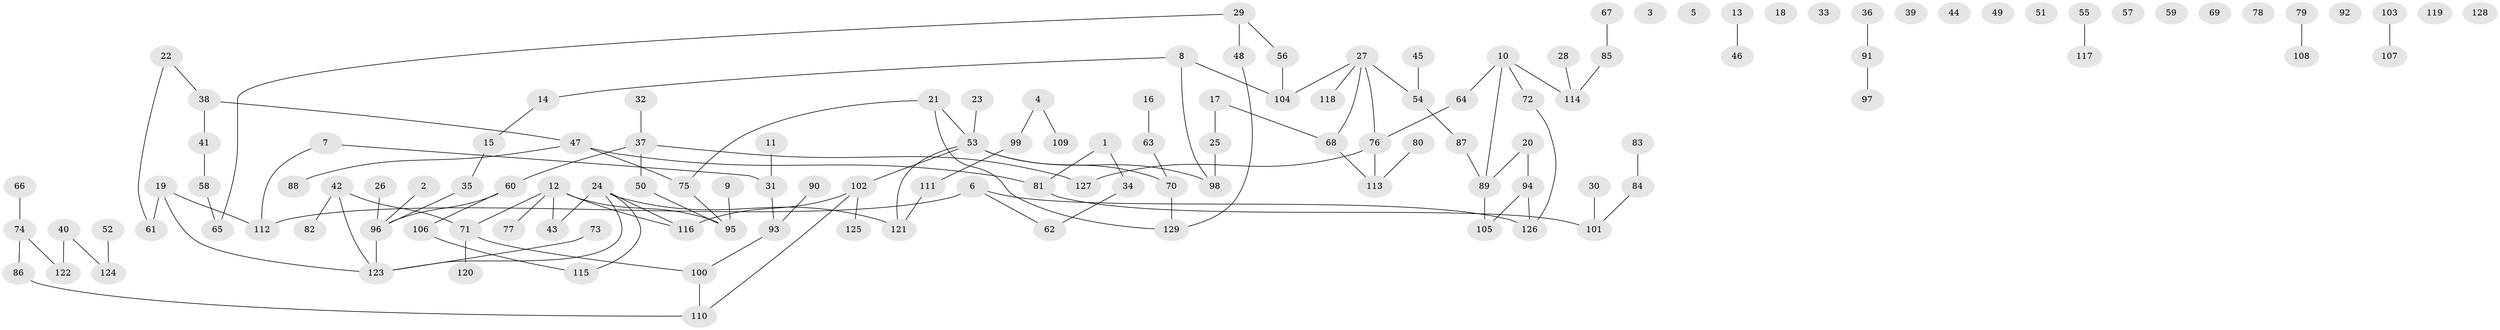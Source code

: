 // Generated by graph-tools (version 1.1) at 2025/33/03/09/25 02:33:24]
// undirected, 129 vertices, 129 edges
graph export_dot {
graph [start="1"]
  node [color=gray90,style=filled];
  1;
  2;
  3;
  4;
  5;
  6;
  7;
  8;
  9;
  10;
  11;
  12;
  13;
  14;
  15;
  16;
  17;
  18;
  19;
  20;
  21;
  22;
  23;
  24;
  25;
  26;
  27;
  28;
  29;
  30;
  31;
  32;
  33;
  34;
  35;
  36;
  37;
  38;
  39;
  40;
  41;
  42;
  43;
  44;
  45;
  46;
  47;
  48;
  49;
  50;
  51;
  52;
  53;
  54;
  55;
  56;
  57;
  58;
  59;
  60;
  61;
  62;
  63;
  64;
  65;
  66;
  67;
  68;
  69;
  70;
  71;
  72;
  73;
  74;
  75;
  76;
  77;
  78;
  79;
  80;
  81;
  82;
  83;
  84;
  85;
  86;
  87;
  88;
  89;
  90;
  91;
  92;
  93;
  94;
  95;
  96;
  97;
  98;
  99;
  100;
  101;
  102;
  103;
  104;
  105;
  106;
  107;
  108;
  109;
  110;
  111;
  112;
  113;
  114;
  115;
  116;
  117;
  118;
  119;
  120;
  121;
  122;
  123;
  124;
  125;
  126;
  127;
  128;
  129;
  1 -- 34;
  1 -- 81;
  2 -- 96;
  4 -- 99;
  4 -- 109;
  6 -- 62;
  6 -- 112;
  6 -- 126;
  7 -- 31;
  7 -- 112;
  8 -- 14;
  8 -- 98;
  8 -- 104;
  9 -- 95;
  10 -- 64;
  10 -- 72;
  10 -- 89;
  10 -- 114;
  11 -- 31;
  12 -- 43;
  12 -- 71;
  12 -- 77;
  12 -- 95;
  12 -- 116;
  13 -- 46;
  14 -- 15;
  15 -- 35;
  16 -- 63;
  17 -- 25;
  17 -- 68;
  19 -- 61;
  19 -- 112;
  19 -- 123;
  20 -- 89;
  20 -- 94;
  21 -- 53;
  21 -- 75;
  21 -- 129;
  22 -- 38;
  22 -- 61;
  23 -- 53;
  24 -- 43;
  24 -- 115;
  24 -- 116;
  24 -- 121;
  24 -- 123;
  25 -- 98;
  26 -- 96;
  27 -- 54;
  27 -- 68;
  27 -- 76;
  27 -- 104;
  27 -- 118;
  28 -- 114;
  29 -- 48;
  29 -- 56;
  29 -- 65;
  30 -- 101;
  31 -- 93;
  32 -- 37;
  34 -- 62;
  35 -- 96;
  36 -- 91;
  37 -- 50;
  37 -- 60;
  37 -- 127;
  38 -- 41;
  38 -- 47;
  40 -- 122;
  40 -- 124;
  41 -- 58;
  42 -- 71;
  42 -- 82;
  42 -- 123;
  45 -- 54;
  47 -- 75;
  47 -- 81;
  47 -- 88;
  48 -- 129;
  50 -- 95;
  52 -- 124;
  53 -- 70;
  53 -- 98;
  53 -- 102;
  53 -- 121;
  54 -- 87;
  55 -- 117;
  56 -- 104;
  58 -- 65;
  60 -- 96;
  60 -- 106;
  63 -- 70;
  64 -- 76;
  66 -- 74;
  67 -- 85;
  68 -- 113;
  70 -- 129;
  71 -- 100;
  71 -- 120;
  72 -- 126;
  73 -- 123;
  74 -- 86;
  74 -- 122;
  75 -- 95;
  76 -- 113;
  76 -- 127;
  79 -- 108;
  80 -- 113;
  81 -- 101;
  83 -- 84;
  84 -- 101;
  85 -- 114;
  86 -- 110;
  87 -- 89;
  89 -- 105;
  90 -- 93;
  91 -- 97;
  93 -- 100;
  94 -- 105;
  94 -- 126;
  96 -- 123;
  99 -- 111;
  100 -- 110;
  102 -- 110;
  102 -- 116;
  102 -- 125;
  103 -- 107;
  106 -- 115;
  111 -- 121;
}
